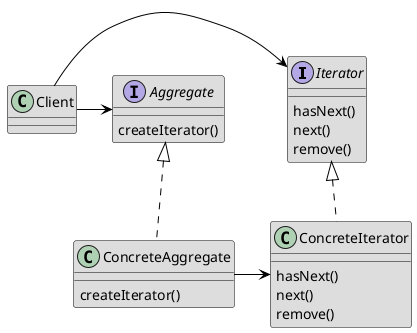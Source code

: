@startuml Iterator structure

skinparam class {
BackgroundColor #DDDDDD
BorderColor black
ArrowColor black
}


interface Iterator {
    hasNext()
    next()
    remove()
}

interface Aggregate {
    createIterator()
}

class ConcreteAggregate{
    createIterator()
}

class ConcreteIterator{
    hasNext()
    next()
    remove()
}

Aggregate <-left- Client
Client -right-> Iterator
Iterator <|.. ConcreteIterator
Aggregate <|.. ConcreteAggregate
ConcreteAggregate -right-> ConcreteIterator


@enduml